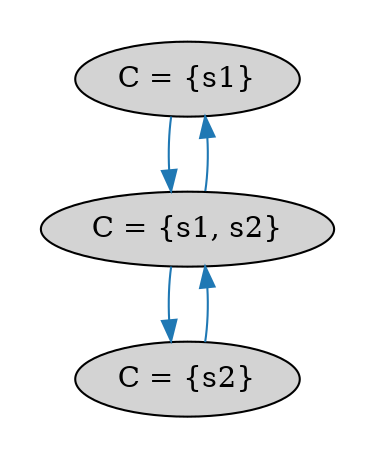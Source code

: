 strict digraph DiskGraph {
edge [colorscheme="paired12"]
nodesep=0.35;
subgraph cluster_graph {
color="white";
-4829239824706946026 [label="C = {s1}",style = filled]
-2531206959618473713 [label="C = {s2}",style = filled]
33554553732200034 [label="C = {s1, s2}",style = filled]
-4829239824706946026 -> 33554553732200034 [label="",color="2",fontcolor="2"];
-2531206959618473713 -> 33554553732200034 [label="",color="2",fontcolor="2"];
33554553732200034 -> -2531206959618473713 [label="",color="2",fontcolor="2"];
33554553732200034 -> -4829239824706946026 [label="",color="2",fontcolor="2"];

}
}